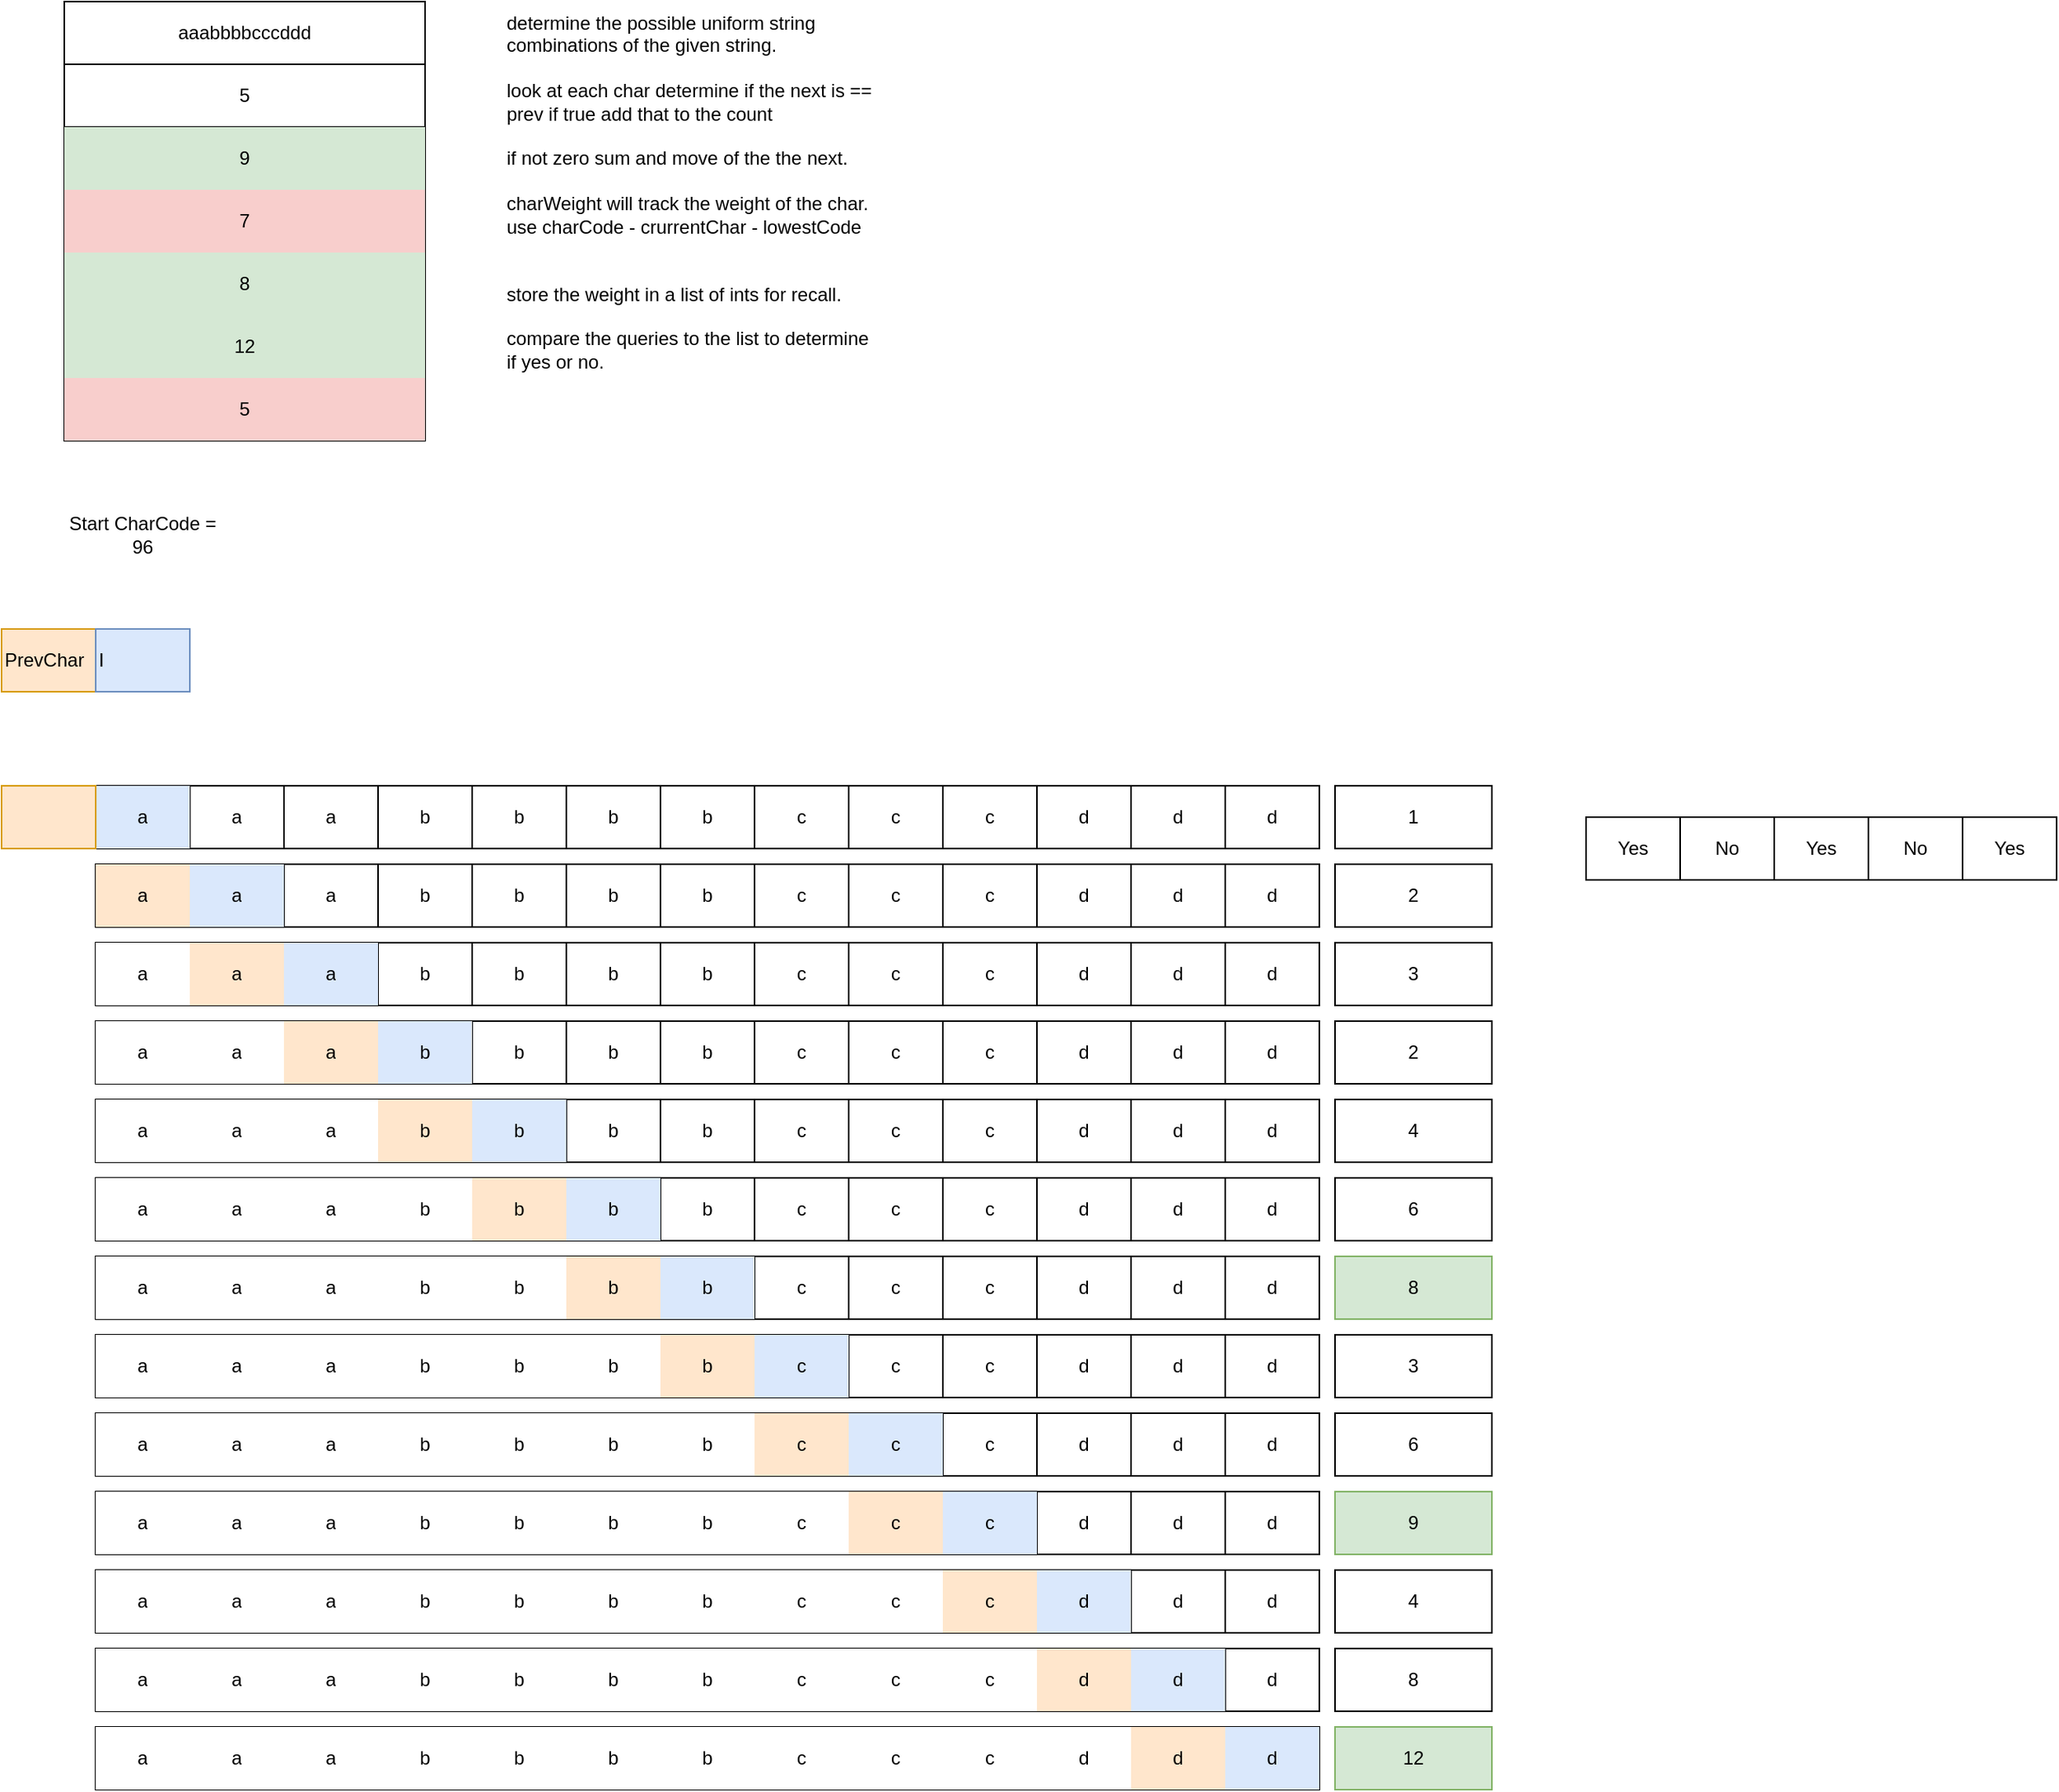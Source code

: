 <mxfile version="13.7.9" type="device"><diagram id="AUSLvLFJO6mlNsSJLJ9T" name="Page-1"><mxGraphModel dx="920" dy="1391" grid="1" gridSize="10" guides="1" tooltips="1" connect="1" arrows="1" fold="1" page="1" pageScale="1" pageWidth="850" pageHeight="1100" math="0" shadow="0"><root><mxCell id="0"/><mxCell id="1" parent="0"/><mxCell id="0XskI_RLDqeFHlW73XFZ-1" value="" style="shape=table;html=1;whiteSpace=wrap;startSize=0;container=1;collapsible=0;childLayout=tableLayout;" vertex="1" parent="1"><mxGeometry x="80" y="80" width="230" height="280" as="geometry"/></mxCell><mxCell id="0XskI_RLDqeFHlW73XFZ-2" value="" style="shape=partialRectangle;html=1;whiteSpace=wrap;collapsible=0;dropTarget=0;pointerEvents=0;fillColor=none;top=0;left=0;bottom=0;right=0;points=[[0,0.5],[1,0.5]];portConstraint=eastwest;" vertex="1" parent="0XskI_RLDqeFHlW73XFZ-1"><mxGeometry width="230" height="40" as="geometry"/></mxCell><mxCell id="0XskI_RLDqeFHlW73XFZ-4" value="aaabbbbcccddd" style="shape=partialRectangle;html=1;whiteSpace=wrap;connectable=0;overflow=hidden;fillColor=none;top=0;left=0;bottom=0;right=0;" vertex="1" parent="0XskI_RLDqeFHlW73XFZ-2"><mxGeometry width="230" height="40" as="geometry"/></mxCell><mxCell id="0XskI_RLDqeFHlW73XFZ-5" value="" style="shape=partialRectangle;html=1;whiteSpace=wrap;collapsible=0;dropTarget=0;pointerEvents=0;fillColor=none;top=0;left=0;bottom=0;right=0;points=[[0,0.5],[1,0.5]];portConstraint=eastwest;" vertex="1" parent="0XskI_RLDqeFHlW73XFZ-1"><mxGeometry y="40" width="230" height="40" as="geometry"/></mxCell><mxCell id="0XskI_RLDqeFHlW73XFZ-7" value="5" style="shape=partialRectangle;html=1;whiteSpace=wrap;connectable=0;overflow=hidden;fillColor=none;top=0;left=0;bottom=0;right=0;" vertex="1" parent="0XskI_RLDqeFHlW73XFZ-5"><mxGeometry width="230" height="40" as="geometry"/></mxCell><mxCell id="0XskI_RLDqeFHlW73XFZ-8" value="" style="shape=partialRectangle;html=1;whiteSpace=wrap;collapsible=0;dropTarget=0;pointerEvents=0;fillColor=none;top=0;left=0;bottom=0;right=0;points=[[0,0.5],[1,0.5]];portConstraint=eastwest;" vertex="1" parent="0XskI_RLDqeFHlW73XFZ-1"><mxGeometry y="80" width="230" height="40" as="geometry"/></mxCell><mxCell id="0XskI_RLDqeFHlW73XFZ-10" value="9" style="shape=partialRectangle;html=1;whiteSpace=wrap;connectable=0;overflow=hidden;fillColor=#d5e8d4;top=0;left=0;bottom=0;right=0;strokeColor=#82b366;" vertex="1" parent="0XskI_RLDqeFHlW73XFZ-8"><mxGeometry width="230" height="40" as="geometry"/></mxCell><mxCell id="0XskI_RLDqeFHlW73XFZ-11" value="" style="shape=partialRectangle;html=1;whiteSpace=wrap;collapsible=0;dropTarget=0;pointerEvents=0;fillColor=none;top=0;left=0;bottom=0;right=0;points=[[0,0.5],[1,0.5]];portConstraint=eastwest;" vertex="1" parent="0XskI_RLDqeFHlW73XFZ-1"><mxGeometry y="120" width="230" height="40" as="geometry"/></mxCell><mxCell id="0XskI_RLDqeFHlW73XFZ-13" value="7" style="shape=partialRectangle;html=1;whiteSpace=wrap;connectable=0;overflow=hidden;fillColor=#f8cecc;top=0;left=0;bottom=0;right=0;strokeColor=#b85450;" vertex="1" parent="0XskI_RLDqeFHlW73XFZ-11"><mxGeometry width="230" height="40" as="geometry"/></mxCell><mxCell id="0XskI_RLDqeFHlW73XFZ-14" value="" style="shape=partialRectangle;html=1;whiteSpace=wrap;collapsible=0;dropTarget=0;pointerEvents=0;fillColor=none;top=0;left=0;bottom=0;right=0;points=[[0,0.5],[1,0.5]];portConstraint=eastwest;" vertex="1" parent="0XskI_RLDqeFHlW73XFZ-1"><mxGeometry y="160" width="230" height="40" as="geometry"/></mxCell><mxCell id="0XskI_RLDqeFHlW73XFZ-16" value="8" style="shape=partialRectangle;html=1;whiteSpace=wrap;connectable=0;overflow=hidden;fillColor=#d5e8d4;top=0;left=0;bottom=0;right=0;strokeColor=#82b366;" vertex="1" parent="0XskI_RLDqeFHlW73XFZ-14"><mxGeometry width="230" height="40" as="geometry"/></mxCell><mxCell id="0XskI_RLDqeFHlW73XFZ-17" value="" style="shape=partialRectangle;html=1;whiteSpace=wrap;collapsible=0;dropTarget=0;pointerEvents=0;fillColor=none;top=0;left=0;bottom=0;right=0;points=[[0,0.5],[1,0.5]];portConstraint=eastwest;" vertex="1" parent="0XskI_RLDqeFHlW73XFZ-1"><mxGeometry y="200" width="230" height="40" as="geometry"/></mxCell><mxCell id="0XskI_RLDqeFHlW73XFZ-19" value="12" style="shape=partialRectangle;html=1;whiteSpace=wrap;connectable=0;overflow=hidden;fillColor=#d5e8d4;top=0;left=0;bottom=0;right=0;strokeColor=#82b366;" vertex="1" parent="0XskI_RLDqeFHlW73XFZ-17"><mxGeometry width="230" height="40" as="geometry"/></mxCell><mxCell id="0XskI_RLDqeFHlW73XFZ-20" style="shape=partialRectangle;html=1;whiteSpace=wrap;collapsible=0;dropTarget=0;pointerEvents=0;fillColor=none;top=0;left=0;bottom=0;right=0;points=[[0,0.5],[1,0.5]];portConstraint=eastwest;" vertex="1" parent="0XskI_RLDqeFHlW73XFZ-1"><mxGeometry y="240" width="230" height="40" as="geometry"/></mxCell><mxCell id="0XskI_RLDqeFHlW73XFZ-21" value="5" style="shape=partialRectangle;html=1;whiteSpace=wrap;connectable=0;overflow=hidden;fillColor=#f8cecc;top=0;left=0;bottom=0;right=0;strokeColor=#b85450;" vertex="1" parent="0XskI_RLDqeFHlW73XFZ-20"><mxGeometry width="230" height="40" as="geometry"/></mxCell><mxCell id="0XskI_RLDqeFHlW73XFZ-22" value="determine the possible uniform string combinations of the given string.&lt;br&gt;&lt;br&gt;look at each char determine if the next is == prev if true add that to the count&lt;br&gt;&lt;br&gt;if not zero sum and move of the the next.&lt;br&gt;&lt;br&gt;charWeight will track the weight of the char.&lt;br&gt;use charCode - crurrentChar - lowestCode&lt;br&gt;&lt;br&gt;&lt;br&gt;store the weight in a list of ints for recall.&lt;br&gt;&lt;br&gt;compare the queries to the list to determine if yes or no." style="text;html=1;strokeColor=none;fillColor=none;align=left;verticalAlign=top;whiteSpace=wrap;rounded=0;" vertex="1" parent="1"><mxGeometry x="360" y="80" width="240" height="280" as="geometry"/></mxCell><mxCell id="0XskI_RLDqeFHlW73XFZ-24" value="" style="shape=table;html=1;whiteSpace=wrap;startSize=0;container=1;collapsible=0;childLayout=tableLayout;" vertex="1" parent="1"><mxGeometry x="100" y="580" width="780" height="40" as="geometry"/></mxCell><mxCell id="0XskI_RLDqeFHlW73XFZ-25" value="" style="shape=partialRectangle;html=1;whiteSpace=wrap;collapsible=0;dropTarget=0;pointerEvents=0;fillColor=none;top=0;left=0;bottom=0;right=0;points=[[0,0.5],[1,0.5]];portConstraint=eastwest;" vertex="1" parent="0XskI_RLDqeFHlW73XFZ-24"><mxGeometry width="780" height="40" as="geometry"/></mxCell><mxCell id="0XskI_RLDqeFHlW73XFZ-26" value="a" style="shape=partialRectangle;html=1;whiteSpace=wrap;connectable=0;overflow=hidden;fillColor=#dae8fc;top=0;left=0;bottom=0;right=0;strokeColor=#6c8ebf;" vertex="1" parent="0XskI_RLDqeFHlW73XFZ-25"><mxGeometry width="60" height="40" as="geometry"/></mxCell><mxCell id="0XskI_RLDqeFHlW73XFZ-27" value="a" style="shape=partialRectangle;html=1;whiteSpace=wrap;connectable=0;overflow=hidden;fillColor=none;top=0;left=0;bottom=0;right=0;" vertex="1" parent="0XskI_RLDqeFHlW73XFZ-25"><mxGeometry x="60" width="60" height="40" as="geometry"/></mxCell><mxCell id="0XskI_RLDqeFHlW73XFZ-28" value="a" style="shape=partialRectangle;html=1;whiteSpace=wrap;connectable=0;overflow=hidden;fillColor=none;top=0;left=0;bottom=0;right=0;" vertex="1" parent="0XskI_RLDqeFHlW73XFZ-25"><mxGeometry x="120" width="60" height="40" as="geometry"/></mxCell><mxCell id="0XskI_RLDqeFHlW73XFZ-29" value="b" style="shape=partialRectangle;html=1;whiteSpace=wrap;connectable=0;overflow=hidden;fillColor=none;top=0;left=0;bottom=0;right=0;" vertex="1" parent="0XskI_RLDqeFHlW73XFZ-25"><mxGeometry x="180" width="60" height="40" as="geometry"/></mxCell><mxCell id="0XskI_RLDqeFHlW73XFZ-30" value="b" style="shape=partialRectangle;html=1;whiteSpace=wrap;connectable=0;overflow=hidden;fillColor=none;top=0;left=0;bottom=0;right=0;" vertex="1" parent="0XskI_RLDqeFHlW73XFZ-25"><mxGeometry x="240" width="60" height="40" as="geometry"/></mxCell><mxCell id="0XskI_RLDqeFHlW73XFZ-31" value="b" style="shape=partialRectangle;html=1;whiteSpace=wrap;connectable=0;overflow=hidden;fillColor=none;top=0;left=0;bottom=0;right=0;" vertex="1" parent="0XskI_RLDqeFHlW73XFZ-25"><mxGeometry x="300" width="60" height="40" as="geometry"/></mxCell><mxCell id="0XskI_RLDqeFHlW73XFZ-32" value="b" style="shape=partialRectangle;html=1;whiteSpace=wrap;connectable=0;overflow=hidden;fillColor=none;top=0;left=0;bottom=0;right=0;" vertex="1" parent="0XskI_RLDqeFHlW73XFZ-25"><mxGeometry x="360" width="60" height="40" as="geometry"/></mxCell><mxCell id="0XskI_RLDqeFHlW73XFZ-33" value="c" style="shape=partialRectangle;html=1;whiteSpace=wrap;connectable=0;overflow=hidden;fillColor=none;top=0;left=0;bottom=0;right=0;" vertex="1" parent="0XskI_RLDqeFHlW73XFZ-25"><mxGeometry x="420" width="60" height="40" as="geometry"/></mxCell><mxCell id="0XskI_RLDqeFHlW73XFZ-34" value="c" style="shape=partialRectangle;html=1;whiteSpace=wrap;connectable=0;overflow=hidden;fillColor=none;top=0;left=0;bottom=0;right=0;" vertex="1" parent="0XskI_RLDqeFHlW73XFZ-25"><mxGeometry x="480" width="60" height="40" as="geometry"/></mxCell><mxCell id="0XskI_RLDqeFHlW73XFZ-35" value="c" style="shape=partialRectangle;html=1;whiteSpace=wrap;connectable=0;overflow=hidden;fillColor=none;top=0;left=0;bottom=0;right=0;" vertex="1" parent="0XskI_RLDqeFHlW73XFZ-25"><mxGeometry x="540" width="60" height="40" as="geometry"/></mxCell><mxCell id="0XskI_RLDqeFHlW73XFZ-36" value="d" style="shape=partialRectangle;html=1;whiteSpace=wrap;connectable=0;overflow=hidden;fillColor=none;top=0;left=0;bottom=0;right=0;" vertex="1" parent="0XskI_RLDqeFHlW73XFZ-25"><mxGeometry x="600" width="60" height="40" as="geometry"/></mxCell><mxCell id="0XskI_RLDqeFHlW73XFZ-37" value="d" style="shape=partialRectangle;html=1;whiteSpace=wrap;connectable=0;overflow=hidden;fillColor=none;top=0;left=0;bottom=0;right=0;" vertex="1" parent="0XskI_RLDqeFHlW73XFZ-25"><mxGeometry x="660" width="60" height="40" as="geometry"/></mxCell><mxCell id="0XskI_RLDqeFHlW73XFZ-38" value="d" style="shape=partialRectangle;html=1;whiteSpace=wrap;connectable=0;overflow=hidden;fillColor=none;top=0;left=0;bottom=0;right=0;" vertex="1" parent="0XskI_RLDqeFHlW73XFZ-25"><mxGeometry x="720" width="60" height="40" as="geometry"/></mxCell><mxCell id="0XskI_RLDqeFHlW73XFZ-54" value="" style="rounded=0;whiteSpace=wrap;html=1;align=left;fillColor=#ffe6cc;strokeColor=#d79b00;" vertex="1" parent="1"><mxGeometry x="40" y="580" width="60" height="40" as="geometry"/></mxCell><mxCell id="0XskI_RLDqeFHlW73XFZ-55" value="PrevChar" style="rounded=0;whiteSpace=wrap;html=1;align=left;fillColor=#ffe6cc;strokeColor=#d79b00;" vertex="1" parent="1"><mxGeometry x="40" y="480" width="60" height="40" as="geometry"/></mxCell><mxCell id="0XskI_RLDqeFHlW73XFZ-56" value="I" style="rounded=0;whiteSpace=wrap;html=1;align=left;fillColor=#dae8fc;strokeColor=#6c8ebf;" vertex="1" parent="1"><mxGeometry x="100" y="480" width="60" height="40" as="geometry"/></mxCell><mxCell id="0XskI_RLDqeFHlW73XFZ-58" value="Start CharCode = 96" style="text;html=1;strokeColor=none;fillColor=none;align=center;verticalAlign=middle;whiteSpace=wrap;rounded=0;" vertex="1" parent="1"><mxGeometry x="80" y="400" width="100" height="40" as="geometry"/></mxCell><mxCell id="0XskI_RLDqeFHlW73XFZ-39" value="" style="shape=table;html=1;whiteSpace=wrap;startSize=0;container=1;collapsible=0;childLayout=tableLayout;" vertex="1" parent="1"><mxGeometry x="100" y="630" width="780" height="40" as="geometry"/></mxCell><mxCell id="0XskI_RLDqeFHlW73XFZ-40" value="" style="shape=partialRectangle;html=1;whiteSpace=wrap;collapsible=0;dropTarget=0;pointerEvents=0;fillColor=none;top=0;left=0;bottom=0;right=0;points=[[0,0.5],[1,0.5]];portConstraint=eastwest;" vertex="1" parent="0XskI_RLDqeFHlW73XFZ-39"><mxGeometry width="780" height="40" as="geometry"/></mxCell><mxCell id="0XskI_RLDqeFHlW73XFZ-41" value="a" style="shape=partialRectangle;html=1;whiteSpace=wrap;connectable=0;overflow=hidden;fillColor=#ffe6cc;top=0;left=0;bottom=0;right=0;strokeColor=#d79b00;" vertex="1" parent="0XskI_RLDqeFHlW73XFZ-40"><mxGeometry width="60" height="40" as="geometry"/></mxCell><mxCell id="0XskI_RLDqeFHlW73XFZ-42" value="a" style="shape=partialRectangle;html=1;whiteSpace=wrap;connectable=0;overflow=hidden;fillColor=#dae8fc;top=0;left=0;bottom=0;right=0;strokeColor=#6c8ebf;" vertex="1" parent="0XskI_RLDqeFHlW73XFZ-40"><mxGeometry x="60" width="60" height="40" as="geometry"/></mxCell><mxCell id="0XskI_RLDqeFHlW73XFZ-43" value="a" style="shape=partialRectangle;html=1;whiteSpace=wrap;connectable=0;overflow=hidden;fillColor=none;top=0;left=0;bottom=0;right=0;" vertex="1" parent="0XskI_RLDqeFHlW73XFZ-40"><mxGeometry x="120" width="60" height="40" as="geometry"/></mxCell><mxCell id="0XskI_RLDqeFHlW73XFZ-44" value="b" style="shape=partialRectangle;html=1;whiteSpace=wrap;connectable=0;overflow=hidden;fillColor=none;top=0;left=0;bottom=0;right=0;" vertex="1" parent="0XskI_RLDqeFHlW73XFZ-40"><mxGeometry x="180" width="60" height="40" as="geometry"/></mxCell><mxCell id="0XskI_RLDqeFHlW73XFZ-45" value="b" style="shape=partialRectangle;html=1;whiteSpace=wrap;connectable=0;overflow=hidden;fillColor=none;top=0;left=0;bottom=0;right=0;" vertex="1" parent="0XskI_RLDqeFHlW73XFZ-40"><mxGeometry x="240" width="60" height="40" as="geometry"/></mxCell><mxCell id="0XskI_RLDqeFHlW73XFZ-46" value="b" style="shape=partialRectangle;html=1;whiteSpace=wrap;connectable=0;overflow=hidden;fillColor=none;top=0;left=0;bottom=0;right=0;" vertex="1" parent="0XskI_RLDqeFHlW73XFZ-40"><mxGeometry x="300" width="60" height="40" as="geometry"/></mxCell><mxCell id="0XskI_RLDqeFHlW73XFZ-47" value="b" style="shape=partialRectangle;html=1;whiteSpace=wrap;connectable=0;overflow=hidden;fillColor=none;top=0;left=0;bottom=0;right=0;" vertex="1" parent="0XskI_RLDqeFHlW73XFZ-40"><mxGeometry x="360" width="60" height="40" as="geometry"/></mxCell><mxCell id="0XskI_RLDqeFHlW73XFZ-48" value="c" style="shape=partialRectangle;html=1;whiteSpace=wrap;connectable=0;overflow=hidden;fillColor=none;top=0;left=0;bottom=0;right=0;" vertex="1" parent="0XskI_RLDqeFHlW73XFZ-40"><mxGeometry x="420" width="60" height="40" as="geometry"/></mxCell><mxCell id="0XskI_RLDqeFHlW73XFZ-49" value="c" style="shape=partialRectangle;html=1;whiteSpace=wrap;connectable=0;overflow=hidden;fillColor=none;top=0;left=0;bottom=0;right=0;" vertex="1" parent="0XskI_RLDqeFHlW73XFZ-40"><mxGeometry x="480" width="60" height="40" as="geometry"/></mxCell><mxCell id="0XskI_RLDqeFHlW73XFZ-50" value="c" style="shape=partialRectangle;html=1;whiteSpace=wrap;connectable=0;overflow=hidden;fillColor=none;top=0;left=0;bottom=0;right=0;" vertex="1" parent="0XskI_RLDqeFHlW73XFZ-40"><mxGeometry x="540" width="60" height="40" as="geometry"/></mxCell><mxCell id="0XskI_RLDqeFHlW73XFZ-51" value="d" style="shape=partialRectangle;html=1;whiteSpace=wrap;connectable=0;overflow=hidden;fillColor=none;top=0;left=0;bottom=0;right=0;" vertex="1" parent="0XskI_RLDqeFHlW73XFZ-40"><mxGeometry x="600" width="60" height="40" as="geometry"/></mxCell><mxCell id="0XskI_RLDqeFHlW73XFZ-52" value="d" style="shape=partialRectangle;html=1;whiteSpace=wrap;connectable=0;overflow=hidden;fillColor=none;top=0;left=0;bottom=0;right=0;" vertex="1" parent="0XskI_RLDqeFHlW73XFZ-40"><mxGeometry x="660" width="60" height="40" as="geometry"/></mxCell><mxCell id="0XskI_RLDqeFHlW73XFZ-53" value="d" style="shape=partialRectangle;html=1;whiteSpace=wrap;connectable=0;overflow=hidden;fillColor=none;top=0;left=0;bottom=0;right=0;" vertex="1" parent="0XskI_RLDqeFHlW73XFZ-40"><mxGeometry x="720" width="60" height="40" as="geometry"/></mxCell><mxCell id="0XskI_RLDqeFHlW73XFZ-60" value="" style="shape=table;html=1;whiteSpace=wrap;startSize=0;container=1;collapsible=0;childLayout=tableLayout;" vertex="1" parent="1"><mxGeometry x="100" y="680" width="780" height="40" as="geometry"/></mxCell><mxCell id="0XskI_RLDqeFHlW73XFZ-61" value="" style="shape=partialRectangle;html=1;whiteSpace=wrap;collapsible=0;dropTarget=0;pointerEvents=0;fillColor=none;top=0;left=0;bottom=0;right=0;points=[[0,0.5],[1,0.5]];portConstraint=eastwest;" vertex="1" parent="0XskI_RLDqeFHlW73XFZ-60"><mxGeometry width="780" height="40" as="geometry"/></mxCell><mxCell id="0XskI_RLDqeFHlW73XFZ-62" value="a" style="shape=partialRectangle;html=1;whiteSpace=wrap;connectable=0;overflow=hidden;top=0;left=0;bottom=0;right=0;" vertex="1" parent="0XskI_RLDqeFHlW73XFZ-61"><mxGeometry width="60" height="40" as="geometry"/></mxCell><mxCell id="0XskI_RLDqeFHlW73XFZ-63" value="a" style="shape=partialRectangle;html=1;whiteSpace=wrap;connectable=0;overflow=hidden;fillColor=#ffe6cc;top=0;left=0;bottom=0;right=0;strokeColor=#d79b00;" vertex="1" parent="0XskI_RLDqeFHlW73XFZ-61"><mxGeometry x="60" width="60" height="40" as="geometry"/></mxCell><mxCell id="0XskI_RLDqeFHlW73XFZ-64" value="a" style="shape=partialRectangle;html=1;whiteSpace=wrap;connectable=0;overflow=hidden;fillColor=#dae8fc;top=0;left=0;bottom=0;right=0;strokeColor=#6c8ebf;" vertex="1" parent="0XskI_RLDqeFHlW73XFZ-61"><mxGeometry x="120" width="60" height="40" as="geometry"/></mxCell><mxCell id="0XskI_RLDqeFHlW73XFZ-65" value="b" style="shape=partialRectangle;html=1;whiteSpace=wrap;connectable=0;overflow=hidden;fillColor=none;top=0;left=0;bottom=0;right=0;" vertex="1" parent="0XskI_RLDqeFHlW73XFZ-61"><mxGeometry x="180" width="60" height="40" as="geometry"/></mxCell><mxCell id="0XskI_RLDqeFHlW73XFZ-66" value="b" style="shape=partialRectangle;html=1;whiteSpace=wrap;connectable=0;overflow=hidden;fillColor=none;top=0;left=0;bottom=0;right=0;" vertex="1" parent="0XskI_RLDqeFHlW73XFZ-61"><mxGeometry x="240" width="60" height="40" as="geometry"/></mxCell><mxCell id="0XskI_RLDqeFHlW73XFZ-67" value="b" style="shape=partialRectangle;html=1;whiteSpace=wrap;connectable=0;overflow=hidden;fillColor=none;top=0;left=0;bottom=0;right=0;" vertex="1" parent="0XskI_RLDqeFHlW73XFZ-61"><mxGeometry x="300" width="60" height="40" as="geometry"/></mxCell><mxCell id="0XskI_RLDqeFHlW73XFZ-68" value="b" style="shape=partialRectangle;html=1;whiteSpace=wrap;connectable=0;overflow=hidden;fillColor=none;top=0;left=0;bottom=0;right=0;" vertex="1" parent="0XskI_RLDqeFHlW73XFZ-61"><mxGeometry x="360" width="60" height="40" as="geometry"/></mxCell><mxCell id="0XskI_RLDqeFHlW73XFZ-69" value="c" style="shape=partialRectangle;html=1;whiteSpace=wrap;connectable=0;overflow=hidden;fillColor=none;top=0;left=0;bottom=0;right=0;" vertex="1" parent="0XskI_RLDqeFHlW73XFZ-61"><mxGeometry x="420" width="60" height="40" as="geometry"/></mxCell><mxCell id="0XskI_RLDqeFHlW73XFZ-70" value="c" style="shape=partialRectangle;html=1;whiteSpace=wrap;connectable=0;overflow=hidden;fillColor=none;top=0;left=0;bottom=0;right=0;" vertex="1" parent="0XskI_RLDqeFHlW73XFZ-61"><mxGeometry x="480" width="60" height="40" as="geometry"/></mxCell><mxCell id="0XskI_RLDqeFHlW73XFZ-71" value="c" style="shape=partialRectangle;html=1;whiteSpace=wrap;connectable=0;overflow=hidden;fillColor=none;top=0;left=0;bottom=0;right=0;" vertex="1" parent="0XskI_RLDqeFHlW73XFZ-61"><mxGeometry x="540" width="60" height="40" as="geometry"/></mxCell><mxCell id="0XskI_RLDqeFHlW73XFZ-72" value="d" style="shape=partialRectangle;html=1;whiteSpace=wrap;connectable=0;overflow=hidden;fillColor=none;top=0;left=0;bottom=0;right=0;" vertex="1" parent="0XskI_RLDqeFHlW73XFZ-61"><mxGeometry x="600" width="60" height="40" as="geometry"/></mxCell><mxCell id="0XskI_RLDqeFHlW73XFZ-73" value="d" style="shape=partialRectangle;html=1;whiteSpace=wrap;connectable=0;overflow=hidden;fillColor=none;top=0;left=0;bottom=0;right=0;" vertex="1" parent="0XskI_RLDqeFHlW73XFZ-61"><mxGeometry x="660" width="60" height="40" as="geometry"/></mxCell><mxCell id="0XskI_RLDqeFHlW73XFZ-74" value="d" style="shape=partialRectangle;html=1;whiteSpace=wrap;connectable=0;overflow=hidden;fillColor=none;top=0;left=0;bottom=0;right=0;" vertex="1" parent="0XskI_RLDqeFHlW73XFZ-61"><mxGeometry x="720" width="60" height="40" as="geometry"/></mxCell><mxCell id="0XskI_RLDqeFHlW73XFZ-76" value="" style="shape=table;html=1;whiteSpace=wrap;startSize=0;container=1;collapsible=0;childLayout=tableLayout;" vertex="1" parent="1"><mxGeometry x="100" y="730" width="780" height="40" as="geometry"/></mxCell><mxCell id="0XskI_RLDqeFHlW73XFZ-77" value="" style="shape=partialRectangle;html=1;whiteSpace=wrap;collapsible=0;dropTarget=0;pointerEvents=0;fillColor=none;top=0;left=0;bottom=0;right=0;points=[[0,0.5],[1,0.5]];portConstraint=eastwest;" vertex="1" parent="0XskI_RLDqeFHlW73XFZ-76"><mxGeometry width="780" height="40" as="geometry"/></mxCell><mxCell id="0XskI_RLDqeFHlW73XFZ-78" value="a" style="shape=partialRectangle;html=1;whiteSpace=wrap;connectable=0;overflow=hidden;top=0;left=0;bottom=0;right=0;" vertex="1" parent="0XskI_RLDqeFHlW73XFZ-77"><mxGeometry width="60" height="40" as="geometry"/></mxCell><mxCell id="0XskI_RLDqeFHlW73XFZ-79" value="a" style="shape=partialRectangle;html=1;whiteSpace=wrap;connectable=0;overflow=hidden;top=0;left=0;bottom=0;right=0;" vertex="1" parent="0XskI_RLDqeFHlW73XFZ-77"><mxGeometry x="60" width="60" height="40" as="geometry"/></mxCell><mxCell id="0XskI_RLDqeFHlW73XFZ-80" value="a" style="shape=partialRectangle;html=1;whiteSpace=wrap;connectable=0;overflow=hidden;fillColor=#ffe6cc;top=0;left=0;bottom=0;right=0;strokeColor=#d79b00;" vertex="1" parent="0XskI_RLDqeFHlW73XFZ-77"><mxGeometry x="120" width="60" height="40" as="geometry"/></mxCell><mxCell id="0XskI_RLDqeFHlW73XFZ-81" value="b" style="shape=partialRectangle;html=1;whiteSpace=wrap;connectable=0;overflow=hidden;fillColor=#dae8fc;top=0;left=0;bottom=0;right=0;strokeColor=#6c8ebf;" vertex="1" parent="0XskI_RLDqeFHlW73XFZ-77"><mxGeometry x="180" width="60" height="40" as="geometry"/></mxCell><mxCell id="0XskI_RLDqeFHlW73XFZ-82" value="b" style="shape=partialRectangle;html=1;whiteSpace=wrap;connectable=0;overflow=hidden;fillColor=none;top=0;left=0;bottom=0;right=0;" vertex="1" parent="0XskI_RLDqeFHlW73XFZ-77"><mxGeometry x="240" width="60" height="40" as="geometry"/></mxCell><mxCell id="0XskI_RLDqeFHlW73XFZ-83" value="b" style="shape=partialRectangle;html=1;whiteSpace=wrap;connectable=0;overflow=hidden;fillColor=none;top=0;left=0;bottom=0;right=0;" vertex="1" parent="0XskI_RLDqeFHlW73XFZ-77"><mxGeometry x="300" width="60" height="40" as="geometry"/></mxCell><mxCell id="0XskI_RLDqeFHlW73XFZ-84" value="b" style="shape=partialRectangle;html=1;whiteSpace=wrap;connectable=0;overflow=hidden;fillColor=none;top=0;left=0;bottom=0;right=0;" vertex="1" parent="0XskI_RLDqeFHlW73XFZ-77"><mxGeometry x="360" width="60" height="40" as="geometry"/></mxCell><mxCell id="0XskI_RLDqeFHlW73XFZ-85" value="c" style="shape=partialRectangle;html=1;whiteSpace=wrap;connectable=0;overflow=hidden;fillColor=none;top=0;left=0;bottom=0;right=0;" vertex="1" parent="0XskI_RLDqeFHlW73XFZ-77"><mxGeometry x="420" width="60" height="40" as="geometry"/></mxCell><mxCell id="0XskI_RLDqeFHlW73XFZ-86" value="c" style="shape=partialRectangle;html=1;whiteSpace=wrap;connectable=0;overflow=hidden;fillColor=none;top=0;left=0;bottom=0;right=0;" vertex="1" parent="0XskI_RLDqeFHlW73XFZ-77"><mxGeometry x="480" width="60" height="40" as="geometry"/></mxCell><mxCell id="0XskI_RLDqeFHlW73XFZ-87" value="c" style="shape=partialRectangle;html=1;whiteSpace=wrap;connectable=0;overflow=hidden;fillColor=none;top=0;left=0;bottom=0;right=0;" vertex="1" parent="0XskI_RLDqeFHlW73XFZ-77"><mxGeometry x="540" width="60" height="40" as="geometry"/></mxCell><mxCell id="0XskI_RLDqeFHlW73XFZ-88" value="d" style="shape=partialRectangle;html=1;whiteSpace=wrap;connectable=0;overflow=hidden;fillColor=none;top=0;left=0;bottom=0;right=0;" vertex="1" parent="0XskI_RLDqeFHlW73XFZ-77"><mxGeometry x="600" width="60" height="40" as="geometry"/></mxCell><mxCell id="0XskI_RLDqeFHlW73XFZ-89" value="d" style="shape=partialRectangle;html=1;whiteSpace=wrap;connectable=0;overflow=hidden;fillColor=none;top=0;left=0;bottom=0;right=0;" vertex="1" parent="0XskI_RLDqeFHlW73XFZ-77"><mxGeometry x="660" width="60" height="40" as="geometry"/></mxCell><mxCell id="0XskI_RLDqeFHlW73XFZ-90" value="d" style="shape=partialRectangle;html=1;whiteSpace=wrap;connectable=0;overflow=hidden;fillColor=none;top=0;left=0;bottom=0;right=0;" vertex="1" parent="0XskI_RLDqeFHlW73XFZ-77"><mxGeometry x="720" width="60" height="40" as="geometry"/></mxCell><mxCell id="0XskI_RLDqeFHlW73XFZ-92" value="" style="shape=table;html=1;whiteSpace=wrap;startSize=0;container=1;collapsible=0;childLayout=tableLayout;" vertex="1" parent="1"><mxGeometry x="100" y="780" width="780" height="40" as="geometry"/></mxCell><mxCell id="0XskI_RLDqeFHlW73XFZ-93" value="" style="shape=partialRectangle;html=1;whiteSpace=wrap;collapsible=0;dropTarget=0;pointerEvents=0;fillColor=none;top=0;left=0;bottom=0;right=0;points=[[0,0.5],[1,0.5]];portConstraint=eastwest;" vertex="1" parent="0XskI_RLDqeFHlW73XFZ-92"><mxGeometry width="780" height="40" as="geometry"/></mxCell><mxCell id="0XskI_RLDqeFHlW73XFZ-94" value="a" style="shape=partialRectangle;html=1;whiteSpace=wrap;connectable=0;overflow=hidden;top=0;left=0;bottom=0;right=0;" vertex="1" parent="0XskI_RLDqeFHlW73XFZ-93"><mxGeometry width="60" height="40" as="geometry"/></mxCell><mxCell id="0XskI_RLDqeFHlW73XFZ-95" value="a" style="shape=partialRectangle;html=1;whiteSpace=wrap;connectable=0;overflow=hidden;top=0;left=0;bottom=0;right=0;" vertex="1" parent="0XskI_RLDqeFHlW73XFZ-93"><mxGeometry x="60" width="60" height="40" as="geometry"/></mxCell><mxCell id="0XskI_RLDqeFHlW73XFZ-96" value="a" style="shape=partialRectangle;html=1;whiteSpace=wrap;connectable=0;overflow=hidden;top=0;left=0;bottom=0;right=0;" vertex="1" parent="0XskI_RLDqeFHlW73XFZ-93"><mxGeometry x="120" width="60" height="40" as="geometry"/></mxCell><mxCell id="0XskI_RLDqeFHlW73XFZ-97" value="b" style="shape=partialRectangle;html=1;whiteSpace=wrap;connectable=0;overflow=hidden;fillColor=#ffe6cc;top=0;left=0;bottom=0;right=0;strokeColor=#d79b00;" vertex="1" parent="0XskI_RLDqeFHlW73XFZ-93"><mxGeometry x="180" width="60" height="40" as="geometry"/></mxCell><mxCell id="0XskI_RLDqeFHlW73XFZ-98" value="b" style="shape=partialRectangle;html=1;whiteSpace=wrap;connectable=0;overflow=hidden;fillColor=#dae8fc;top=0;left=0;bottom=0;right=0;strokeColor=#6c8ebf;" vertex="1" parent="0XskI_RLDqeFHlW73XFZ-93"><mxGeometry x="240" width="60" height="40" as="geometry"/></mxCell><mxCell id="0XskI_RLDqeFHlW73XFZ-99" value="b" style="shape=partialRectangle;html=1;whiteSpace=wrap;connectable=0;overflow=hidden;fillColor=none;top=0;left=0;bottom=0;right=0;" vertex="1" parent="0XskI_RLDqeFHlW73XFZ-93"><mxGeometry x="300" width="60" height="40" as="geometry"/></mxCell><mxCell id="0XskI_RLDqeFHlW73XFZ-100" value="b" style="shape=partialRectangle;html=1;whiteSpace=wrap;connectable=0;overflow=hidden;fillColor=none;top=0;left=0;bottom=0;right=0;" vertex="1" parent="0XskI_RLDqeFHlW73XFZ-93"><mxGeometry x="360" width="60" height="40" as="geometry"/></mxCell><mxCell id="0XskI_RLDqeFHlW73XFZ-101" value="c" style="shape=partialRectangle;html=1;whiteSpace=wrap;connectable=0;overflow=hidden;fillColor=none;top=0;left=0;bottom=0;right=0;" vertex="1" parent="0XskI_RLDqeFHlW73XFZ-93"><mxGeometry x="420" width="60" height="40" as="geometry"/></mxCell><mxCell id="0XskI_RLDqeFHlW73XFZ-102" value="c" style="shape=partialRectangle;html=1;whiteSpace=wrap;connectable=0;overflow=hidden;fillColor=none;top=0;left=0;bottom=0;right=0;" vertex="1" parent="0XskI_RLDqeFHlW73XFZ-93"><mxGeometry x="480" width="60" height="40" as="geometry"/></mxCell><mxCell id="0XskI_RLDqeFHlW73XFZ-103" value="c" style="shape=partialRectangle;html=1;whiteSpace=wrap;connectable=0;overflow=hidden;fillColor=none;top=0;left=0;bottom=0;right=0;" vertex="1" parent="0XskI_RLDqeFHlW73XFZ-93"><mxGeometry x="540" width="60" height="40" as="geometry"/></mxCell><mxCell id="0XskI_RLDqeFHlW73XFZ-104" value="d" style="shape=partialRectangle;html=1;whiteSpace=wrap;connectable=0;overflow=hidden;fillColor=none;top=0;left=0;bottom=0;right=0;" vertex="1" parent="0XskI_RLDqeFHlW73XFZ-93"><mxGeometry x="600" width="60" height="40" as="geometry"/></mxCell><mxCell id="0XskI_RLDqeFHlW73XFZ-105" value="d" style="shape=partialRectangle;html=1;whiteSpace=wrap;connectable=0;overflow=hidden;fillColor=none;top=0;left=0;bottom=0;right=0;" vertex="1" parent="0XskI_RLDqeFHlW73XFZ-93"><mxGeometry x="660" width="60" height="40" as="geometry"/></mxCell><mxCell id="0XskI_RLDqeFHlW73XFZ-106" value="d" style="shape=partialRectangle;html=1;whiteSpace=wrap;connectable=0;overflow=hidden;fillColor=none;top=0;left=0;bottom=0;right=0;" vertex="1" parent="0XskI_RLDqeFHlW73XFZ-93"><mxGeometry x="720" width="60" height="40" as="geometry"/></mxCell><mxCell id="0XskI_RLDqeFHlW73XFZ-107" value="1" style="rounded=0;whiteSpace=wrap;html=1;align=center;" vertex="1" parent="1"><mxGeometry x="890" y="580" width="100" height="40" as="geometry"/></mxCell><mxCell id="0XskI_RLDqeFHlW73XFZ-108" value="2" style="rounded=0;whiteSpace=wrap;html=1;align=center;" vertex="1" parent="1"><mxGeometry x="890" y="630" width="100" height="40" as="geometry"/></mxCell><mxCell id="0XskI_RLDqeFHlW73XFZ-109" value="3" style="rounded=0;whiteSpace=wrap;html=1;align=center;" vertex="1" parent="1"><mxGeometry x="890" y="680" width="100" height="40" as="geometry"/></mxCell><mxCell id="0XskI_RLDqeFHlW73XFZ-110" value="2" style="rounded=0;whiteSpace=wrap;html=1;align=center;" vertex="1" parent="1"><mxGeometry x="890" y="730" width="100" height="40" as="geometry"/></mxCell><mxCell id="0XskI_RLDqeFHlW73XFZ-111" value="4" style="rounded=0;whiteSpace=wrap;html=1;align=center;" vertex="1" parent="1"><mxGeometry x="890" y="780" width="100" height="40" as="geometry"/></mxCell><mxCell id="0XskI_RLDqeFHlW73XFZ-112" value="" style="shape=table;html=1;whiteSpace=wrap;startSize=0;container=1;collapsible=0;childLayout=tableLayout;" vertex="1" parent="1"><mxGeometry x="100" y="830" width="780" height="40" as="geometry"/></mxCell><mxCell id="0XskI_RLDqeFHlW73XFZ-113" value="" style="shape=partialRectangle;html=1;whiteSpace=wrap;collapsible=0;dropTarget=0;pointerEvents=0;fillColor=none;top=0;left=0;bottom=0;right=0;points=[[0,0.5],[1,0.5]];portConstraint=eastwest;" vertex="1" parent="0XskI_RLDqeFHlW73XFZ-112"><mxGeometry width="780" height="40" as="geometry"/></mxCell><mxCell id="0XskI_RLDqeFHlW73XFZ-114" value="a" style="shape=partialRectangle;html=1;whiteSpace=wrap;connectable=0;overflow=hidden;top=0;left=0;bottom=0;right=0;" vertex="1" parent="0XskI_RLDqeFHlW73XFZ-113"><mxGeometry width="60" height="40" as="geometry"/></mxCell><mxCell id="0XskI_RLDqeFHlW73XFZ-115" value="a" style="shape=partialRectangle;html=1;whiteSpace=wrap;connectable=0;overflow=hidden;top=0;left=0;bottom=0;right=0;" vertex="1" parent="0XskI_RLDqeFHlW73XFZ-113"><mxGeometry x="60" width="60" height="40" as="geometry"/></mxCell><mxCell id="0XskI_RLDqeFHlW73XFZ-116" value="a" style="shape=partialRectangle;html=1;whiteSpace=wrap;connectable=0;overflow=hidden;top=0;left=0;bottom=0;right=0;" vertex="1" parent="0XskI_RLDqeFHlW73XFZ-113"><mxGeometry x="120" width="60" height="40" as="geometry"/></mxCell><mxCell id="0XskI_RLDqeFHlW73XFZ-117" value="b" style="shape=partialRectangle;html=1;whiteSpace=wrap;connectable=0;overflow=hidden;top=0;left=0;bottom=0;right=0;" vertex="1" parent="0XskI_RLDqeFHlW73XFZ-113"><mxGeometry x="180" width="60" height="40" as="geometry"/></mxCell><mxCell id="0XskI_RLDqeFHlW73XFZ-118" value="b" style="shape=partialRectangle;html=1;whiteSpace=wrap;connectable=0;overflow=hidden;fillColor=#ffe6cc;top=0;left=0;bottom=0;right=0;strokeColor=#d79b00;" vertex="1" parent="0XskI_RLDqeFHlW73XFZ-113"><mxGeometry x="240" width="60" height="40" as="geometry"/></mxCell><mxCell id="0XskI_RLDqeFHlW73XFZ-119" value="b" style="shape=partialRectangle;html=1;whiteSpace=wrap;connectable=0;overflow=hidden;fillColor=#dae8fc;top=0;left=0;bottom=0;right=0;strokeColor=#6c8ebf;" vertex="1" parent="0XskI_RLDqeFHlW73XFZ-113"><mxGeometry x="300" width="60" height="40" as="geometry"/></mxCell><mxCell id="0XskI_RLDqeFHlW73XFZ-120" value="b" style="shape=partialRectangle;html=1;whiteSpace=wrap;connectable=0;overflow=hidden;fillColor=none;top=0;left=0;bottom=0;right=0;" vertex="1" parent="0XskI_RLDqeFHlW73XFZ-113"><mxGeometry x="360" width="60" height="40" as="geometry"/></mxCell><mxCell id="0XskI_RLDqeFHlW73XFZ-121" value="c" style="shape=partialRectangle;html=1;whiteSpace=wrap;connectable=0;overflow=hidden;fillColor=none;top=0;left=0;bottom=0;right=0;" vertex="1" parent="0XskI_RLDqeFHlW73XFZ-113"><mxGeometry x="420" width="60" height="40" as="geometry"/></mxCell><mxCell id="0XskI_RLDqeFHlW73XFZ-122" value="c" style="shape=partialRectangle;html=1;whiteSpace=wrap;connectable=0;overflow=hidden;fillColor=none;top=0;left=0;bottom=0;right=0;" vertex="1" parent="0XskI_RLDqeFHlW73XFZ-113"><mxGeometry x="480" width="60" height="40" as="geometry"/></mxCell><mxCell id="0XskI_RLDqeFHlW73XFZ-123" value="c" style="shape=partialRectangle;html=1;whiteSpace=wrap;connectable=0;overflow=hidden;fillColor=none;top=0;left=0;bottom=0;right=0;" vertex="1" parent="0XskI_RLDqeFHlW73XFZ-113"><mxGeometry x="540" width="60" height="40" as="geometry"/></mxCell><mxCell id="0XskI_RLDqeFHlW73XFZ-124" value="d" style="shape=partialRectangle;html=1;whiteSpace=wrap;connectable=0;overflow=hidden;fillColor=none;top=0;left=0;bottom=0;right=0;" vertex="1" parent="0XskI_RLDqeFHlW73XFZ-113"><mxGeometry x="600" width="60" height="40" as="geometry"/></mxCell><mxCell id="0XskI_RLDqeFHlW73XFZ-125" value="d" style="shape=partialRectangle;html=1;whiteSpace=wrap;connectable=0;overflow=hidden;fillColor=none;top=0;left=0;bottom=0;right=0;" vertex="1" parent="0XskI_RLDqeFHlW73XFZ-113"><mxGeometry x="660" width="60" height="40" as="geometry"/></mxCell><mxCell id="0XskI_RLDqeFHlW73XFZ-126" value="d" style="shape=partialRectangle;html=1;whiteSpace=wrap;connectable=0;overflow=hidden;fillColor=none;top=0;left=0;bottom=0;right=0;" vertex="1" parent="0XskI_RLDqeFHlW73XFZ-113"><mxGeometry x="720" width="60" height="40" as="geometry"/></mxCell><mxCell id="0XskI_RLDqeFHlW73XFZ-127" value="6" style="rounded=0;whiteSpace=wrap;html=1;align=center;" vertex="1" parent="1"><mxGeometry x="890" y="830" width="100" height="40" as="geometry"/></mxCell><mxCell id="0XskI_RLDqeFHlW73XFZ-128" value="" style="shape=table;html=1;whiteSpace=wrap;startSize=0;container=1;collapsible=0;childLayout=tableLayout;" vertex="1" parent="1"><mxGeometry x="100" y="880" width="780" height="40" as="geometry"/></mxCell><mxCell id="0XskI_RLDqeFHlW73XFZ-129" value="" style="shape=partialRectangle;html=1;whiteSpace=wrap;collapsible=0;dropTarget=0;pointerEvents=0;fillColor=none;top=0;left=0;bottom=0;right=0;points=[[0,0.5],[1,0.5]];portConstraint=eastwest;" vertex="1" parent="0XskI_RLDqeFHlW73XFZ-128"><mxGeometry width="780" height="40" as="geometry"/></mxCell><mxCell id="0XskI_RLDqeFHlW73XFZ-130" value="a" style="shape=partialRectangle;html=1;whiteSpace=wrap;connectable=0;overflow=hidden;top=0;left=0;bottom=0;right=0;" vertex="1" parent="0XskI_RLDqeFHlW73XFZ-129"><mxGeometry width="60" height="40" as="geometry"/></mxCell><mxCell id="0XskI_RLDqeFHlW73XFZ-131" value="a" style="shape=partialRectangle;html=1;whiteSpace=wrap;connectable=0;overflow=hidden;top=0;left=0;bottom=0;right=0;" vertex="1" parent="0XskI_RLDqeFHlW73XFZ-129"><mxGeometry x="60" width="60" height="40" as="geometry"/></mxCell><mxCell id="0XskI_RLDqeFHlW73XFZ-132" value="a" style="shape=partialRectangle;html=1;whiteSpace=wrap;connectable=0;overflow=hidden;top=0;left=0;bottom=0;right=0;" vertex="1" parent="0XskI_RLDqeFHlW73XFZ-129"><mxGeometry x="120" width="60" height="40" as="geometry"/></mxCell><mxCell id="0XskI_RLDqeFHlW73XFZ-133" value="b" style="shape=partialRectangle;html=1;whiteSpace=wrap;connectable=0;overflow=hidden;top=0;left=0;bottom=0;right=0;" vertex="1" parent="0XskI_RLDqeFHlW73XFZ-129"><mxGeometry x="180" width="60" height="40" as="geometry"/></mxCell><mxCell id="0XskI_RLDqeFHlW73XFZ-134" value="b" style="shape=partialRectangle;html=1;whiteSpace=wrap;connectable=0;overflow=hidden;top=0;left=0;bottom=0;right=0;" vertex="1" parent="0XskI_RLDqeFHlW73XFZ-129"><mxGeometry x="240" width="60" height="40" as="geometry"/></mxCell><mxCell id="0XskI_RLDqeFHlW73XFZ-135" value="b" style="shape=partialRectangle;html=1;whiteSpace=wrap;connectable=0;overflow=hidden;fillColor=#ffe6cc;top=0;left=0;bottom=0;right=0;strokeColor=#d79b00;" vertex="1" parent="0XskI_RLDqeFHlW73XFZ-129"><mxGeometry x="300" width="60" height="40" as="geometry"/></mxCell><mxCell id="0XskI_RLDqeFHlW73XFZ-136" value="b" style="shape=partialRectangle;html=1;whiteSpace=wrap;connectable=0;overflow=hidden;fillColor=#dae8fc;top=0;left=0;bottom=0;right=0;strokeColor=#6c8ebf;" vertex="1" parent="0XskI_RLDqeFHlW73XFZ-129"><mxGeometry x="360" width="60" height="40" as="geometry"/></mxCell><mxCell id="0XskI_RLDqeFHlW73XFZ-137" value="c" style="shape=partialRectangle;html=1;whiteSpace=wrap;connectable=0;overflow=hidden;fillColor=none;top=0;left=0;bottom=0;right=0;" vertex="1" parent="0XskI_RLDqeFHlW73XFZ-129"><mxGeometry x="420" width="60" height="40" as="geometry"/></mxCell><mxCell id="0XskI_RLDqeFHlW73XFZ-138" value="c" style="shape=partialRectangle;html=1;whiteSpace=wrap;connectable=0;overflow=hidden;fillColor=none;top=0;left=0;bottom=0;right=0;" vertex="1" parent="0XskI_RLDqeFHlW73XFZ-129"><mxGeometry x="480" width="60" height="40" as="geometry"/></mxCell><mxCell id="0XskI_RLDqeFHlW73XFZ-139" value="c" style="shape=partialRectangle;html=1;whiteSpace=wrap;connectable=0;overflow=hidden;fillColor=none;top=0;left=0;bottom=0;right=0;" vertex="1" parent="0XskI_RLDqeFHlW73XFZ-129"><mxGeometry x="540" width="60" height="40" as="geometry"/></mxCell><mxCell id="0XskI_RLDqeFHlW73XFZ-140" value="d" style="shape=partialRectangle;html=1;whiteSpace=wrap;connectable=0;overflow=hidden;fillColor=none;top=0;left=0;bottom=0;right=0;" vertex="1" parent="0XskI_RLDqeFHlW73XFZ-129"><mxGeometry x="600" width="60" height="40" as="geometry"/></mxCell><mxCell id="0XskI_RLDqeFHlW73XFZ-141" value="d" style="shape=partialRectangle;html=1;whiteSpace=wrap;connectable=0;overflow=hidden;fillColor=none;top=0;left=0;bottom=0;right=0;" vertex="1" parent="0XskI_RLDqeFHlW73XFZ-129"><mxGeometry x="660" width="60" height="40" as="geometry"/></mxCell><mxCell id="0XskI_RLDqeFHlW73XFZ-142" value="d" style="shape=partialRectangle;html=1;whiteSpace=wrap;connectable=0;overflow=hidden;fillColor=none;top=0;left=0;bottom=0;right=0;" vertex="1" parent="0XskI_RLDqeFHlW73XFZ-129"><mxGeometry x="720" width="60" height="40" as="geometry"/></mxCell><mxCell id="0XskI_RLDqeFHlW73XFZ-143" value="8" style="rounded=0;whiteSpace=wrap;html=1;align=center;fillColor=#d5e8d4;strokeColor=#82b366;" vertex="1" parent="1"><mxGeometry x="890" y="880" width="100" height="40" as="geometry"/></mxCell><mxCell id="0XskI_RLDqeFHlW73XFZ-159" value="3" style="rounded=0;whiteSpace=wrap;html=1;align=center;" vertex="1" parent="1"><mxGeometry x="890" y="930" width="100" height="40" as="geometry"/></mxCell><mxCell id="0XskI_RLDqeFHlW73XFZ-144" value="" style="shape=table;html=1;whiteSpace=wrap;startSize=0;container=1;collapsible=0;childLayout=tableLayout;" vertex="1" parent="1"><mxGeometry x="100" y="930" width="780" height="40" as="geometry"/></mxCell><mxCell id="0XskI_RLDqeFHlW73XFZ-145" value="" style="shape=partialRectangle;html=1;whiteSpace=wrap;collapsible=0;dropTarget=0;pointerEvents=0;fillColor=none;top=0;left=0;bottom=0;right=0;points=[[0,0.5],[1,0.5]];portConstraint=eastwest;" vertex="1" parent="0XskI_RLDqeFHlW73XFZ-144"><mxGeometry width="780" height="40" as="geometry"/></mxCell><mxCell id="0XskI_RLDqeFHlW73XFZ-146" value="a" style="shape=partialRectangle;html=1;whiteSpace=wrap;connectable=0;overflow=hidden;top=0;left=0;bottom=0;right=0;" vertex="1" parent="0XskI_RLDqeFHlW73XFZ-145"><mxGeometry width="60" height="40" as="geometry"/></mxCell><mxCell id="0XskI_RLDqeFHlW73XFZ-147" value="a" style="shape=partialRectangle;html=1;whiteSpace=wrap;connectable=0;overflow=hidden;top=0;left=0;bottom=0;right=0;" vertex="1" parent="0XskI_RLDqeFHlW73XFZ-145"><mxGeometry x="60" width="60" height="40" as="geometry"/></mxCell><mxCell id="0XskI_RLDqeFHlW73XFZ-148" value="a" style="shape=partialRectangle;html=1;whiteSpace=wrap;connectable=0;overflow=hidden;top=0;left=0;bottom=0;right=0;" vertex="1" parent="0XskI_RLDqeFHlW73XFZ-145"><mxGeometry x="120" width="60" height="40" as="geometry"/></mxCell><mxCell id="0XskI_RLDqeFHlW73XFZ-149" value="b" style="shape=partialRectangle;html=1;whiteSpace=wrap;connectable=0;overflow=hidden;top=0;left=0;bottom=0;right=0;" vertex="1" parent="0XskI_RLDqeFHlW73XFZ-145"><mxGeometry x="180" width="60" height="40" as="geometry"/></mxCell><mxCell id="0XskI_RLDqeFHlW73XFZ-150" value="b" style="shape=partialRectangle;html=1;whiteSpace=wrap;connectable=0;overflow=hidden;top=0;left=0;bottom=0;right=0;" vertex="1" parent="0XskI_RLDqeFHlW73XFZ-145"><mxGeometry x="240" width="60" height="40" as="geometry"/></mxCell><mxCell id="0XskI_RLDqeFHlW73XFZ-151" value="b" style="shape=partialRectangle;html=1;whiteSpace=wrap;connectable=0;overflow=hidden;top=0;left=0;bottom=0;right=0;" vertex="1" parent="0XskI_RLDqeFHlW73XFZ-145"><mxGeometry x="300" width="60" height="40" as="geometry"/></mxCell><mxCell id="0XskI_RLDqeFHlW73XFZ-152" value="b" style="shape=partialRectangle;html=1;whiteSpace=wrap;connectable=0;overflow=hidden;fillColor=#ffe6cc;top=0;left=0;bottom=0;right=0;strokeColor=#d79b00;" vertex="1" parent="0XskI_RLDqeFHlW73XFZ-145"><mxGeometry x="360" width="60" height="40" as="geometry"/></mxCell><mxCell id="0XskI_RLDqeFHlW73XFZ-153" value="c" style="shape=partialRectangle;html=1;whiteSpace=wrap;connectable=0;overflow=hidden;fillColor=#dae8fc;top=0;left=0;bottom=0;right=0;strokeColor=#6c8ebf;" vertex="1" parent="0XskI_RLDqeFHlW73XFZ-145"><mxGeometry x="420" width="60" height="40" as="geometry"/></mxCell><mxCell id="0XskI_RLDqeFHlW73XFZ-154" value="c" style="shape=partialRectangle;html=1;whiteSpace=wrap;connectable=0;overflow=hidden;fillColor=none;top=0;left=0;bottom=0;right=0;" vertex="1" parent="0XskI_RLDqeFHlW73XFZ-145"><mxGeometry x="480" width="60" height="40" as="geometry"/></mxCell><mxCell id="0XskI_RLDqeFHlW73XFZ-155" value="c" style="shape=partialRectangle;html=1;whiteSpace=wrap;connectable=0;overflow=hidden;fillColor=none;top=0;left=0;bottom=0;right=0;" vertex="1" parent="0XskI_RLDqeFHlW73XFZ-145"><mxGeometry x="540" width="60" height="40" as="geometry"/></mxCell><mxCell id="0XskI_RLDqeFHlW73XFZ-156" value="d" style="shape=partialRectangle;html=1;whiteSpace=wrap;connectable=0;overflow=hidden;fillColor=none;top=0;left=0;bottom=0;right=0;" vertex="1" parent="0XskI_RLDqeFHlW73XFZ-145"><mxGeometry x="600" width="60" height="40" as="geometry"/></mxCell><mxCell id="0XskI_RLDqeFHlW73XFZ-157" value="d" style="shape=partialRectangle;html=1;whiteSpace=wrap;connectable=0;overflow=hidden;fillColor=none;top=0;left=0;bottom=0;right=0;" vertex="1" parent="0XskI_RLDqeFHlW73XFZ-145"><mxGeometry x="660" width="60" height="40" as="geometry"/></mxCell><mxCell id="0XskI_RLDqeFHlW73XFZ-158" value="d" style="shape=partialRectangle;html=1;whiteSpace=wrap;connectable=0;overflow=hidden;fillColor=none;top=0;left=0;bottom=0;right=0;" vertex="1" parent="0XskI_RLDqeFHlW73XFZ-145"><mxGeometry x="720" width="60" height="40" as="geometry"/></mxCell><mxCell id="0XskI_RLDqeFHlW73XFZ-160" value="6" style="rounded=0;whiteSpace=wrap;html=1;align=center;" vertex="1" parent="1"><mxGeometry x="890" y="980" width="100" height="40" as="geometry"/></mxCell><mxCell id="0XskI_RLDqeFHlW73XFZ-161" value="" style="shape=table;html=1;whiteSpace=wrap;startSize=0;container=1;collapsible=0;childLayout=tableLayout;" vertex="1" parent="1"><mxGeometry x="100" y="980" width="780" height="40" as="geometry"/></mxCell><mxCell id="0XskI_RLDqeFHlW73XFZ-162" value="" style="shape=partialRectangle;html=1;whiteSpace=wrap;collapsible=0;dropTarget=0;pointerEvents=0;fillColor=none;top=0;left=0;bottom=0;right=0;points=[[0,0.5],[1,0.5]];portConstraint=eastwest;" vertex="1" parent="0XskI_RLDqeFHlW73XFZ-161"><mxGeometry width="780" height="40" as="geometry"/></mxCell><mxCell id="0XskI_RLDqeFHlW73XFZ-163" value="a" style="shape=partialRectangle;html=1;whiteSpace=wrap;connectable=0;overflow=hidden;top=0;left=0;bottom=0;right=0;" vertex="1" parent="0XskI_RLDqeFHlW73XFZ-162"><mxGeometry width="60" height="40" as="geometry"/></mxCell><mxCell id="0XskI_RLDqeFHlW73XFZ-164" value="a" style="shape=partialRectangle;html=1;whiteSpace=wrap;connectable=0;overflow=hidden;top=0;left=0;bottom=0;right=0;" vertex="1" parent="0XskI_RLDqeFHlW73XFZ-162"><mxGeometry x="60" width="60" height="40" as="geometry"/></mxCell><mxCell id="0XskI_RLDqeFHlW73XFZ-165" value="a" style="shape=partialRectangle;html=1;whiteSpace=wrap;connectable=0;overflow=hidden;top=0;left=0;bottom=0;right=0;" vertex="1" parent="0XskI_RLDqeFHlW73XFZ-162"><mxGeometry x="120" width="60" height="40" as="geometry"/></mxCell><mxCell id="0XskI_RLDqeFHlW73XFZ-166" value="b" style="shape=partialRectangle;html=1;whiteSpace=wrap;connectable=0;overflow=hidden;top=0;left=0;bottom=0;right=0;" vertex="1" parent="0XskI_RLDqeFHlW73XFZ-162"><mxGeometry x="180" width="60" height="40" as="geometry"/></mxCell><mxCell id="0XskI_RLDqeFHlW73XFZ-167" value="b" style="shape=partialRectangle;html=1;whiteSpace=wrap;connectable=0;overflow=hidden;top=0;left=0;bottom=0;right=0;" vertex="1" parent="0XskI_RLDqeFHlW73XFZ-162"><mxGeometry x="240" width="60" height="40" as="geometry"/></mxCell><mxCell id="0XskI_RLDqeFHlW73XFZ-168" value="b" style="shape=partialRectangle;html=1;whiteSpace=wrap;connectable=0;overflow=hidden;top=0;left=0;bottom=0;right=0;" vertex="1" parent="0XskI_RLDqeFHlW73XFZ-162"><mxGeometry x="300" width="60" height="40" as="geometry"/></mxCell><mxCell id="0XskI_RLDqeFHlW73XFZ-169" value="b" style="shape=partialRectangle;html=1;whiteSpace=wrap;connectable=0;overflow=hidden;top=0;left=0;bottom=0;right=0;" vertex="1" parent="0XskI_RLDqeFHlW73XFZ-162"><mxGeometry x="360" width="60" height="40" as="geometry"/></mxCell><mxCell id="0XskI_RLDqeFHlW73XFZ-170" value="c" style="shape=partialRectangle;html=1;whiteSpace=wrap;connectable=0;overflow=hidden;fillColor=#ffe6cc;top=0;left=0;bottom=0;right=0;strokeColor=#d79b00;" vertex="1" parent="0XskI_RLDqeFHlW73XFZ-162"><mxGeometry x="420" width="60" height="40" as="geometry"/></mxCell><mxCell id="0XskI_RLDqeFHlW73XFZ-171" value="c" style="shape=partialRectangle;html=1;whiteSpace=wrap;connectable=0;overflow=hidden;fillColor=#dae8fc;top=0;left=0;bottom=0;right=0;strokeColor=#6c8ebf;" vertex="1" parent="0XskI_RLDqeFHlW73XFZ-162"><mxGeometry x="480" width="60" height="40" as="geometry"/></mxCell><mxCell id="0XskI_RLDqeFHlW73XFZ-172" value="c" style="shape=partialRectangle;html=1;whiteSpace=wrap;connectable=0;overflow=hidden;fillColor=none;top=0;left=0;bottom=0;right=0;" vertex="1" parent="0XskI_RLDqeFHlW73XFZ-162"><mxGeometry x="540" width="60" height="40" as="geometry"/></mxCell><mxCell id="0XskI_RLDqeFHlW73XFZ-173" value="d" style="shape=partialRectangle;html=1;whiteSpace=wrap;connectable=0;overflow=hidden;fillColor=none;top=0;left=0;bottom=0;right=0;" vertex="1" parent="0XskI_RLDqeFHlW73XFZ-162"><mxGeometry x="600" width="60" height="40" as="geometry"/></mxCell><mxCell id="0XskI_RLDqeFHlW73XFZ-174" value="d" style="shape=partialRectangle;html=1;whiteSpace=wrap;connectable=0;overflow=hidden;fillColor=none;top=0;left=0;bottom=0;right=0;" vertex="1" parent="0XskI_RLDqeFHlW73XFZ-162"><mxGeometry x="660" width="60" height="40" as="geometry"/></mxCell><mxCell id="0XskI_RLDqeFHlW73XFZ-175" value="d" style="shape=partialRectangle;html=1;whiteSpace=wrap;connectable=0;overflow=hidden;fillColor=none;top=0;left=0;bottom=0;right=0;" vertex="1" parent="0XskI_RLDqeFHlW73XFZ-162"><mxGeometry x="720" width="60" height="40" as="geometry"/></mxCell><mxCell id="0XskI_RLDqeFHlW73XFZ-176" value="9" style="rounded=0;whiteSpace=wrap;html=1;align=center;fillColor=#d5e8d4;strokeColor=#82b366;" vertex="1" parent="1"><mxGeometry x="890" y="1030" width="100" height="40" as="geometry"/></mxCell><mxCell id="0XskI_RLDqeFHlW73XFZ-177" value="" style="shape=table;html=1;whiteSpace=wrap;startSize=0;container=1;collapsible=0;childLayout=tableLayout;" vertex="1" parent="1"><mxGeometry x="100" y="1030" width="780" height="40" as="geometry"/></mxCell><mxCell id="0XskI_RLDqeFHlW73XFZ-178" value="" style="shape=partialRectangle;html=1;whiteSpace=wrap;collapsible=0;dropTarget=0;pointerEvents=0;fillColor=none;top=0;left=0;bottom=0;right=0;points=[[0,0.5],[1,0.5]];portConstraint=eastwest;" vertex="1" parent="0XskI_RLDqeFHlW73XFZ-177"><mxGeometry width="780" height="40" as="geometry"/></mxCell><mxCell id="0XskI_RLDqeFHlW73XFZ-179" value="a" style="shape=partialRectangle;html=1;whiteSpace=wrap;connectable=0;overflow=hidden;top=0;left=0;bottom=0;right=0;" vertex="1" parent="0XskI_RLDqeFHlW73XFZ-178"><mxGeometry width="60" height="40" as="geometry"/></mxCell><mxCell id="0XskI_RLDqeFHlW73XFZ-180" value="a" style="shape=partialRectangle;html=1;whiteSpace=wrap;connectable=0;overflow=hidden;top=0;left=0;bottom=0;right=0;" vertex="1" parent="0XskI_RLDqeFHlW73XFZ-178"><mxGeometry x="60" width="60" height="40" as="geometry"/></mxCell><mxCell id="0XskI_RLDqeFHlW73XFZ-181" value="a" style="shape=partialRectangle;html=1;whiteSpace=wrap;connectable=0;overflow=hidden;top=0;left=0;bottom=0;right=0;" vertex="1" parent="0XskI_RLDqeFHlW73XFZ-178"><mxGeometry x="120" width="60" height="40" as="geometry"/></mxCell><mxCell id="0XskI_RLDqeFHlW73XFZ-182" value="b" style="shape=partialRectangle;html=1;whiteSpace=wrap;connectable=0;overflow=hidden;top=0;left=0;bottom=0;right=0;" vertex="1" parent="0XskI_RLDqeFHlW73XFZ-178"><mxGeometry x="180" width="60" height="40" as="geometry"/></mxCell><mxCell id="0XskI_RLDqeFHlW73XFZ-183" value="b" style="shape=partialRectangle;html=1;whiteSpace=wrap;connectable=0;overflow=hidden;top=0;left=0;bottom=0;right=0;" vertex="1" parent="0XskI_RLDqeFHlW73XFZ-178"><mxGeometry x="240" width="60" height="40" as="geometry"/></mxCell><mxCell id="0XskI_RLDqeFHlW73XFZ-184" value="b" style="shape=partialRectangle;html=1;whiteSpace=wrap;connectable=0;overflow=hidden;top=0;left=0;bottom=0;right=0;" vertex="1" parent="0XskI_RLDqeFHlW73XFZ-178"><mxGeometry x="300" width="60" height="40" as="geometry"/></mxCell><mxCell id="0XskI_RLDqeFHlW73XFZ-185" value="b" style="shape=partialRectangle;html=1;whiteSpace=wrap;connectable=0;overflow=hidden;top=0;left=0;bottom=0;right=0;" vertex="1" parent="0XskI_RLDqeFHlW73XFZ-178"><mxGeometry x="360" width="60" height="40" as="geometry"/></mxCell><mxCell id="0XskI_RLDqeFHlW73XFZ-186" value="c" style="shape=partialRectangle;html=1;whiteSpace=wrap;connectable=0;overflow=hidden;top=0;left=0;bottom=0;right=0;" vertex="1" parent="0XskI_RLDqeFHlW73XFZ-178"><mxGeometry x="420" width="60" height="40" as="geometry"/></mxCell><mxCell id="0XskI_RLDqeFHlW73XFZ-187" value="c" style="shape=partialRectangle;html=1;whiteSpace=wrap;connectable=0;overflow=hidden;fillColor=#ffe6cc;top=0;left=0;bottom=0;right=0;strokeColor=#d79b00;" vertex="1" parent="0XskI_RLDqeFHlW73XFZ-178"><mxGeometry x="480" width="60" height="40" as="geometry"/></mxCell><mxCell id="0XskI_RLDqeFHlW73XFZ-188" value="c" style="shape=partialRectangle;html=1;whiteSpace=wrap;connectable=0;overflow=hidden;fillColor=#dae8fc;top=0;left=0;bottom=0;right=0;strokeColor=#6c8ebf;" vertex="1" parent="0XskI_RLDqeFHlW73XFZ-178"><mxGeometry x="540" width="60" height="40" as="geometry"/></mxCell><mxCell id="0XskI_RLDqeFHlW73XFZ-189" value="d" style="shape=partialRectangle;html=1;whiteSpace=wrap;connectable=0;overflow=hidden;fillColor=none;top=0;left=0;bottom=0;right=0;" vertex="1" parent="0XskI_RLDqeFHlW73XFZ-178"><mxGeometry x="600" width="60" height="40" as="geometry"/></mxCell><mxCell id="0XskI_RLDqeFHlW73XFZ-190" value="d" style="shape=partialRectangle;html=1;whiteSpace=wrap;connectable=0;overflow=hidden;fillColor=none;top=0;left=0;bottom=0;right=0;" vertex="1" parent="0XskI_RLDqeFHlW73XFZ-178"><mxGeometry x="660" width="60" height="40" as="geometry"/></mxCell><mxCell id="0XskI_RLDqeFHlW73XFZ-191" value="d" style="shape=partialRectangle;html=1;whiteSpace=wrap;connectable=0;overflow=hidden;fillColor=none;top=0;left=0;bottom=0;right=0;" vertex="1" parent="0XskI_RLDqeFHlW73XFZ-178"><mxGeometry x="720" width="60" height="40" as="geometry"/></mxCell><mxCell id="0XskI_RLDqeFHlW73XFZ-192" value="4" style="rounded=0;whiteSpace=wrap;html=1;align=center;" vertex="1" parent="1"><mxGeometry x="890" y="1080" width="100" height="40" as="geometry"/></mxCell><mxCell id="0XskI_RLDqeFHlW73XFZ-193" value="" style="shape=table;html=1;whiteSpace=wrap;startSize=0;container=1;collapsible=0;childLayout=tableLayout;" vertex="1" parent="1"><mxGeometry x="100" y="1080" width="780" height="40" as="geometry"/></mxCell><mxCell id="0XskI_RLDqeFHlW73XFZ-194" value="" style="shape=partialRectangle;html=1;whiteSpace=wrap;collapsible=0;dropTarget=0;pointerEvents=0;fillColor=none;top=0;left=0;bottom=0;right=0;points=[[0,0.5],[1,0.5]];portConstraint=eastwest;" vertex="1" parent="0XskI_RLDqeFHlW73XFZ-193"><mxGeometry width="780" height="40" as="geometry"/></mxCell><mxCell id="0XskI_RLDqeFHlW73XFZ-195" value="a" style="shape=partialRectangle;html=1;whiteSpace=wrap;connectable=0;overflow=hidden;top=0;left=0;bottom=0;right=0;" vertex="1" parent="0XskI_RLDqeFHlW73XFZ-194"><mxGeometry width="60" height="40" as="geometry"/></mxCell><mxCell id="0XskI_RLDqeFHlW73XFZ-196" value="a" style="shape=partialRectangle;html=1;whiteSpace=wrap;connectable=0;overflow=hidden;top=0;left=0;bottom=0;right=0;" vertex="1" parent="0XskI_RLDqeFHlW73XFZ-194"><mxGeometry x="60" width="60" height="40" as="geometry"/></mxCell><mxCell id="0XskI_RLDqeFHlW73XFZ-197" value="a" style="shape=partialRectangle;html=1;whiteSpace=wrap;connectable=0;overflow=hidden;top=0;left=0;bottom=0;right=0;" vertex="1" parent="0XskI_RLDqeFHlW73XFZ-194"><mxGeometry x="120" width="60" height="40" as="geometry"/></mxCell><mxCell id="0XskI_RLDqeFHlW73XFZ-198" value="b" style="shape=partialRectangle;html=1;whiteSpace=wrap;connectable=0;overflow=hidden;top=0;left=0;bottom=0;right=0;" vertex="1" parent="0XskI_RLDqeFHlW73XFZ-194"><mxGeometry x="180" width="60" height="40" as="geometry"/></mxCell><mxCell id="0XskI_RLDqeFHlW73XFZ-199" value="b" style="shape=partialRectangle;html=1;whiteSpace=wrap;connectable=0;overflow=hidden;top=0;left=0;bottom=0;right=0;" vertex="1" parent="0XskI_RLDqeFHlW73XFZ-194"><mxGeometry x="240" width="60" height="40" as="geometry"/></mxCell><mxCell id="0XskI_RLDqeFHlW73XFZ-200" value="b" style="shape=partialRectangle;html=1;whiteSpace=wrap;connectable=0;overflow=hidden;top=0;left=0;bottom=0;right=0;" vertex="1" parent="0XskI_RLDqeFHlW73XFZ-194"><mxGeometry x="300" width="60" height="40" as="geometry"/></mxCell><mxCell id="0XskI_RLDqeFHlW73XFZ-201" value="b" style="shape=partialRectangle;html=1;whiteSpace=wrap;connectable=0;overflow=hidden;top=0;left=0;bottom=0;right=0;" vertex="1" parent="0XskI_RLDqeFHlW73XFZ-194"><mxGeometry x="360" width="60" height="40" as="geometry"/></mxCell><mxCell id="0XskI_RLDqeFHlW73XFZ-202" value="c" style="shape=partialRectangle;html=1;whiteSpace=wrap;connectable=0;overflow=hidden;top=0;left=0;bottom=0;right=0;" vertex="1" parent="0XskI_RLDqeFHlW73XFZ-194"><mxGeometry x="420" width="60" height="40" as="geometry"/></mxCell><mxCell id="0XskI_RLDqeFHlW73XFZ-203" value="c" style="shape=partialRectangle;html=1;whiteSpace=wrap;connectable=0;overflow=hidden;top=0;left=0;bottom=0;right=0;" vertex="1" parent="0XskI_RLDqeFHlW73XFZ-194"><mxGeometry x="480" width="60" height="40" as="geometry"/></mxCell><mxCell id="0XskI_RLDqeFHlW73XFZ-204" value="c" style="shape=partialRectangle;html=1;whiteSpace=wrap;connectable=0;overflow=hidden;fillColor=#ffe6cc;top=0;left=0;bottom=0;right=0;strokeColor=#d79b00;" vertex="1" parent="0XskI_RLDqeFHlW73XFZ-194"><mxGeometry x="540" width="60" height="40" as="geometry"/></mxCell><mxCell id="0XskI_RLDqeFHlW73XFZ-205" value="d" style="shape=partialRectangle;html=1;whiteSpace=wrap;connectable=0;overflow=hidden;fillColor=#dae8fc;top=0;left=0;bottom=0;right=0;strokeColor=#6c8ebf;" vertex="1" parent="0XskI_RLDqeFHlW73XFZ-194"><mxGeometry x="600" width="60" height="40" as="geometry"/></mxCell><mxCell id="0XskI_RLDqeFHlW73XFZ-206" value="d" style="shape=partialRectangle;html=1;whiteSpace=wrap;connectable=0;overflow=hidden;fillColor=none;top=0;left=0;bottom=0;right=0;" vertex="1" parent="0XskI_RLDqeFHlW73XFZ-194"><mxGeometry x="660" width="60" height="40" as="geometry"/></mxCell><mxCell id="0XskI_RLDqeFHlW73XFZ-207" value="d" style="shape=partialRectangle;html=1;whiteSpace=wrap;connectable=0;overflow=hidden;fillColor=none;top=0;left=0;bottom=0;right=0;" vertex="1" parent="0XskI_RLDqeFHlW73XFZ-194"><mxGeometry x="720" width="60" height="40" as="geometry"/></mxCell><mxCell id="0XskI_RLDqeFHlW73XFZ-208" value="8" style="rounded=0;whiteSpace=wrap;html=1;align=center;" vertex="1" parent="1"><mxGeometry x="890" y="1130" width="100" height="40" as="geometry"/></mxCell><mxCell id="0XskI_RLDqeFHlW73XFZ-209" value="" style="shape=table;html=1;whiteSpace=wrap;startSize=0;container=1;collapsible=0;childLayout=tableLayout;" vertex="1" parent="1"><mxGeometry x="100" y="1130" width="780" height="40" as="geometry"/></mxCell><mxCell id="0XskI_RLDqeFHlW73XFZ-210" value="" style="shape=partialRectangle;html=1;whiteSpace=wrap;collapsible=0;dropTarget=0;pointerEvents=0;fillColor=none;top=0;left=0;bottom=0;right=0;points=[[0,0.5],[1,0.5]];portConstraint=eastwest;" vertex="1" parent="0XskI_RLDqeFHlW73XFZ-209"><mxGeometry width="780" height="40" as="geometry"/></mxCell><mxCell id="0XskI_RLDqeFHlW73XFZ-211" value="a" style="shape=partialRectangle;html=1;whiteSpace=wrap;connectable=0;overflow=hidden;top=0;left=0;bottom=0;right=0;" vertex="1" parent="0XskI_RLDqeFHlW73XFZ-210"><mxGeometry width="60" height="40" as="geometry"/></mxCell><mxCell id="0XskI_RLDqeFHlW73XFZ-212" value="a" style="shape=partialRectangle;html=1;whiteSpace=wrap;connectable=0;overflow=hidden;top=0;left=0;bottom=0;right=0;" vertex="1" parent="0XskI_RLDqeFHlW73XFZ-210"><mxGeometry x="60" width="60" height="40" as="geometry"/></mxCell><mxCell id="0XskI_RLDqeFHlW73XFZ-213" value="a" style="shape=partialRectangle;html=1;whiteSpace=wrap;connectable=0;overflow=hidden;top=0;left=0;bottom=0;right=0;" vertex="1" parent="0XskI_RLDqeFHlW73XFZ-210"><mxGeometry x="120" width="60" height="40" as="geometry"/></mxCell><mxCell id="0XskI_RLDqeFHlW73XFZ-214" value="b" style="shape=partialRectangle;html=1;whiteSpace=wrap;connectable=0;overflow=hidden;top=0;left=0;bottom=0;right=0;" vertex="1" parent="0XskI_RLDqeFHlW73XFZ-210"><mxGeometry x="180" width="60" height="40" as="geometry"/></mxCell><mxCell id="0XskI_RLDqeFHlW73XFZ-215" value="b" style="shape=partialRectangle;html=1;whiteSpace=wrap;connectable=0;overflow=hidden;top=0;left=0;bottom=0;right=0;" vertex="1" parent="0XskI_RLDqeFHlW73XFZ-210"><mxGeometry x="240" width="60" height="40" as="geometry"/></mxCell><mxCell id="0XskI_RLDqeFHlW73XFZ-216" value="b" style="shape=partialRectangle;html=1;whiteSpace=wrap;connectable=0;overflow=hidden;top=0;left=0;bottom=0;right=0;" vertex="1" parent="0XskI_RLDqeFHlW73XFZ-210"><mxGeometry x="300" width="60" height="40" as="geometry"/></mxCell><mxCell id="0XskI_RLDqeFHlW73XFZ-217" value="b" style="shape=partialRectangle;html=1;whiteSpace=wrap;connectable=0;overflow=hidden;top=0;left=0;bottom=0;right=0;" vertex="1" parent="0XskI_RLDqeFHlW73XFZ-210"><mxGeometry x="360" width="60" height="40" as="geometry"/></mxCell><mxCell id="0XskI_RLDqeFHlW73XFZ-218" value="c" style="shape=partialRectangle;html=1;whiteSpace=wrap;connectable=0;overflow=hidden;top=0;left=0;bottom=0;right=0;" vertex="1" parent="0XskI_RLDqeFHlW73XFZ-210"><mxGeometry x="420" width="60" height="40" as="geometry"/></mxCell><mxCell id="0XskI_RLDqeFHlW73XFZ-219" value="c" style="shape=partialRectangle;html=1;whiteSpace=wrap;connectable=0;overflow=hidden;top=0;left=0;bottom=0;right=0;" vertex="1" parent="0XskI_RLDqeFHlW73XFZ-210"><mxGeometry x="480" width="60" height="40" as="geometry"/></mxCell><mxCell id="0XskI_RLDqeFHlW73XFZ-220" value="c" style="shape=partialRectangle;html=1;whiteSpace=wrap;connectable=0;overflow=hidden;top=0;left=0;bottom=0;right=0;" vertex="1" parent="0XskI_RLDqeFHlW73XFZ-210"><mxGeometry x="540" width="60" height="40" as="geometry"/></mxCell><mxCell id="0XskI_RLDqeFHlW73XFZ-221" value="d" style="shape=partialRectangle;html=1;whiteSpace=wrap;connectable=0;overflow=hidden;fillColor=#ffe6cc;top=0;left=0;bottom=0;right=0;strokeColor=#d79b00;" vertex="1" parent="0XskI_RLDqeFHlW73XFZ-210"><mxGeometry x="600" width="60" height="40" as="geometry"/></mxCell><mxCell id="0XskI_RLDqeFHlW73XFZ-222" value="d" style="shape=partialRectangle;html=1;whiteSpace=wrap;connectable=0;overflow=hidden;fillColor=#dae8fc;top=0;left=0;bottom=0;right=0;strokeColor=#6c8ebf;" vertex="1" parent="0XskI_RLDqeFHlW73XFZ-210"><mxGeometry x="660" width="60" height="40" as="geometry"/></mxCell><mxCell id="0XskI_RLDqeFHlW73XFZ-223" value="d" style="shape=partialRectangle;html=1;whiteSpace=wrap;connectable=0;overflow=hidden;fillColor=none;top=0;left=0;bottom=0;right=0;" vertex="1" parent="0XskI_RLDqeFHlW73XFZ-210"><mxGeometry x="720" width="60" height="40" as="geometry"/></mxCell><mxCell id="0XskI_RLDqeFHlW73XFZ-224" value="12" style="rounded=0;whiteSpace=wrap;html=1;align=center;fillColor=#d5e8d4;strokeColor=#82b366;" vertex="1" parent="1"><mxGeometry x="890" y="1180" width="100" height="40" as="geometry"/></mxCell><mxCell id="0XskI_RLDqeFHlW73XFZ-225" value="" style="shape=table;html=1;whiteSpace=wrap;startSize=0;container=1;collapsible=0;childLayout=tableLayout;" vertex="1" parent="1"><mxGeometry x="100" y="1180" width="780" height="40" as="geometry"/></mxCell><mxCell id="0XskI_RLDqeFHlW73XFZ-226" value="" style="shape=partialRectangle;html=1;whiteSpace=wrap;collapsible=0;dropTarget=0;pointerEvents=0;fillColor=none;top=0;left=0;bottom=0;right=0;points=[[0,0.5],[1,0.5]];portConstraint=eastwest;" vertex="1" parent="0XskI_RLDqeFHlW73XFZ-225"><mxGeometry width="780" height="40" as="geometry"/></mxCell><mxCell id="0XskI_RLDqeFHlW73XFZ-227" value="a" style="shape=partialRectangle;html=1;whiteSpace=wrap;connectable=0;overflow=hidden;top=0;left=0;bottom=0;right=0;" vertex="1" parent="0XskI_RLDqeFHlW73XFZ-226"><mxGeometry width="60" height="40" as="geometry"/></mxCell><mxCell id="0XskI_RLDqeFHlW73XFZ-228" value="a" style="shape=partialRectangle;html=1;whiteSpace=wrap;connectable=0;overflow=hidden;top=0;left=0;bottom=0;right=0;" vertex="1" parent="0XskI_RLDqeFHlW73XFZ-226"><mxGeometry x="60" width="60" height="40" as="geometry"/></mxCell><mxCell id="0XskI_RLDqeFHlW73XFZ-229" value="a" style="shape=partialRectangle;html=1;whiteSpace=wrap;connectable=0;overflow=hidden;top=0;left=0;bottom=0;right=0;" vertex="1" parent="0XskI_RLDqeFHlW73XFZ-226"><mxGeometry x="120" width="60" height="40" as="geometry"/></mxCell><mxCell id="0XskI_RLDqeFHlW73XFZ-230" value="b" style="shape=partialRectangle;html=1;whiteSpace=wrap;connectable=0;overflow=hidden;top=0;left=0;bottom=0;right=0;" vertex="1" parent="0XskI_RLDqeFHlW73XFZ-226"><mxGeometry x="180" width="60" height="40" as="geometry"/></mxCell><mxCell id="0XskI_RLDqeFHlW73XFZ-231" value="b" style="shape=partialRectangle;html=1;whiteSpace=wrap;connectable=0;overflow=hidden;top=0;left=0;bottom=0;right=0;" vertex="1" parent="0XskI_RLDqeFHlW73XFZ-226"><mxGeometry x="240" width="60" height="40" as="geometry"/></mxCell><mxCell id="0XskI_RLDqeFHlW73XFZ-232" value="b" style="shape=partialRectangle;html=1;whiteSpace=wrap;connectable=0;overflow=hidden;top=0;left=0;bottom=0;right=0;" vertex="1" parent="0XskI_RLDqeFHlW73XFZ-226"><mxGeometry x="300" width="60" height="40" as="geometry"/></mxCell><mxCell id="0XskI_RLDqeFHlW73XFZ-233" value="b" style="shape=partialRectangle;html=1;whiteSpace=wrap;connectable=0;overflow=hidden;top=0;left=0;bottom=0;right=0;" vertex="1" parent="0XskI_RLDqeFHlW73XFZ-226"><mxGeometry x="360" width="60" height="40" as="geometry"/></mxCell><mxCell id="0XskI_RLDqeFHlW73XFZ-234" value="c" style="shape=partialRectangle;html=1;whiteSpace=wrap;connectable=0;overflow=hidden;top=0;left=0;bottom=0;right=0;" vertex="1" parent="0XskI_RLDqeFHlW73XFZ-226"><mxGeometry x="420" width="60" height="40" as="geometry"/></mxCell><mxCell id="0XskI_RLDqeFHlW73XFZ-235" value="c" style="shape=partialRectangle;html=1;whiteSpace=wrap;connectable=0;overflow=hidden;top=0;left=0;bottom=0;right=0;" vertex="1" parent="0XskI_RLDqeFHlW73XFZ-226"><mxGeometry x="480" width="60" height="40" as="geometry"/></mxCell><mxCell id="0XskI_RLDqeFHlW73XFZ-236" value="c" style="shape=partialRectangle;html=1;whiteSpace=wrap;connectable=0;overflow=hidden;top=0;left=0;bottom=0;right=0;" vertex="1" parent="0XskI_RLDqeFHlW73XFZ-226"><mxGeometry x="540" width="60" height="40" as="geometry"/></mxCell><mxCell id="0XskI_RLDqeFHlW73XFZ-237" value="d" style="shape=partialRectangle;html=1;whiteSpace=wrap;connectable=0;overflow=hidden;top=0;left=0;bottom=0;right=0;" vertex="1" parent="0XskI_RLDqeFHlW73XFZ-226"><mxGeometry x="600" width="60" height="40" as="geometry"/></mxCell><mxCell id="0XskI_RLDqeFHlW73XFZ-238" value="d" style="shape=partialRectangle;html=1;whiteSpace=wrap;connectable=0;overflow=hidden;fillColor=#ffe6cc;top=0;left=0;bottom=0;right=0;strokeColor=#d79b00;" vertex="1" parent="0XskI_RLDqeFHlW73XFZ-226"><mxGeometry x="660" width="60" height="40" as="geometry"/></mxCell><mxCell id="0XskI_RLDqeFHlW73XFZ-239" value="d" style="shape=partialRectangle;html=1;whiteSpace=wrap;connectable=0;overflow=hidden;fillColor=#dae8fc;top=0;left=0;bottom=0;right=0;strokeColor=#6c8ebf;" vertex="1" parent="0XskI_RLDqeFHlW73XFZ-226"><mxGeometry x="720" width="60" height="40" as="geometry"/></mxCell><mxCell id="0XskI_RLDqeFHlW73XFZ-240" value="" style="shape=table;html=1;whiteSpace=wrap;startSize=0;container=1;collapsible=0;childLayout=tableLayout;" vertex="1" parent="1"><mxGeometry x="1050" y="600" width="300" height="40" as="geometry"/></mxCell><mxCell id="0XskI_RLDqeFHlW73XFZ-241" value="" style="shape=partialRectangle;html=1;whiteSpace=wrap;collapsible=0;dropTarget=0;pointerEvents=0;fillColor=none;top=0;left=0;bottom=0;right=0;points=[[0,0.5],[1,0.5]];portConstraint=eastwest;" vertex="1" parent="0XskI_RLDqeFHlW73XFZ-240"><mxGeometry width="300" height="40" as="geometry"/></mxCell><mxCell id="0XskI_RLDqeFHlW73XFZ-242" value="Yes" style="shape=partialRectangle;html=1;whiteSpace=wrap;connectable=0;overflow=hidden;fillColor=none;top=0;left=0;bottom=0;right=0;" vertex="1" parent="0XskI_RLDqeFHlW73XFZ-241"><mxGeometry width="60" height="40" as="geometry"/></mxCell><mxCell id="0XskI_RLDqeFHlW73XFZ-243" value="No" style="shape=partialRectangle;html=1;whiteSpace=wrap;connectable=0;overflow=hidden;fillColor=none;top=0;left=0;bottom=0;right=0;" vertex="1" parent="0XskI_RLDqeFHlW73XFZ-241"><mxGeometry x="60" width="60" height="40" as="geometry"/></mxCell><mxCell id="0XskI_RLDqeFHlW73XFZ-244" value="Yes" style="shape=partialRectangle;html=1;whiteSpace=wrap;connectable=0;overflow=hidden;fillColor=none;top=0;left=0;bottom=0;right=0;" vertex="1" parent="0XskI_RLDqeFHlW73XFZ-241"><mxGeometry x="120" width="60" height="40" as="geometry"/></mxCell><mxCell id="0XskI_RLDqeFHlW73XFZ-245" value="No" style="shape=partialRectangle;html=1;whiteSpace=wrap;connectable=0;overflow=hidden;fillColor=none;top=0;left=0;bottom=0;right=0;" vertex="1" parent="0XskI_RLDqeFHlW73XFZ-241"><mxGeometry x="180" width="60" height="40" as="geometry"/></mxCell><mxCell id="0XskI_RLDqeFHlW73XFZ-246" value="Yes" style="shape=partialRectangle;html=1;whiteSpace=wrap;connectable=0;overflow=hidden;fillColor=none;top=0;left=0;bottom=0;right=0;" vertex="1" parent="0XskI_RLDqeFHlW73XFZ-241"><mxGeometry x="240" width="60" height="40" as="geometry"/></mxCell></root></mxGraphModel></diagram></mxfile>